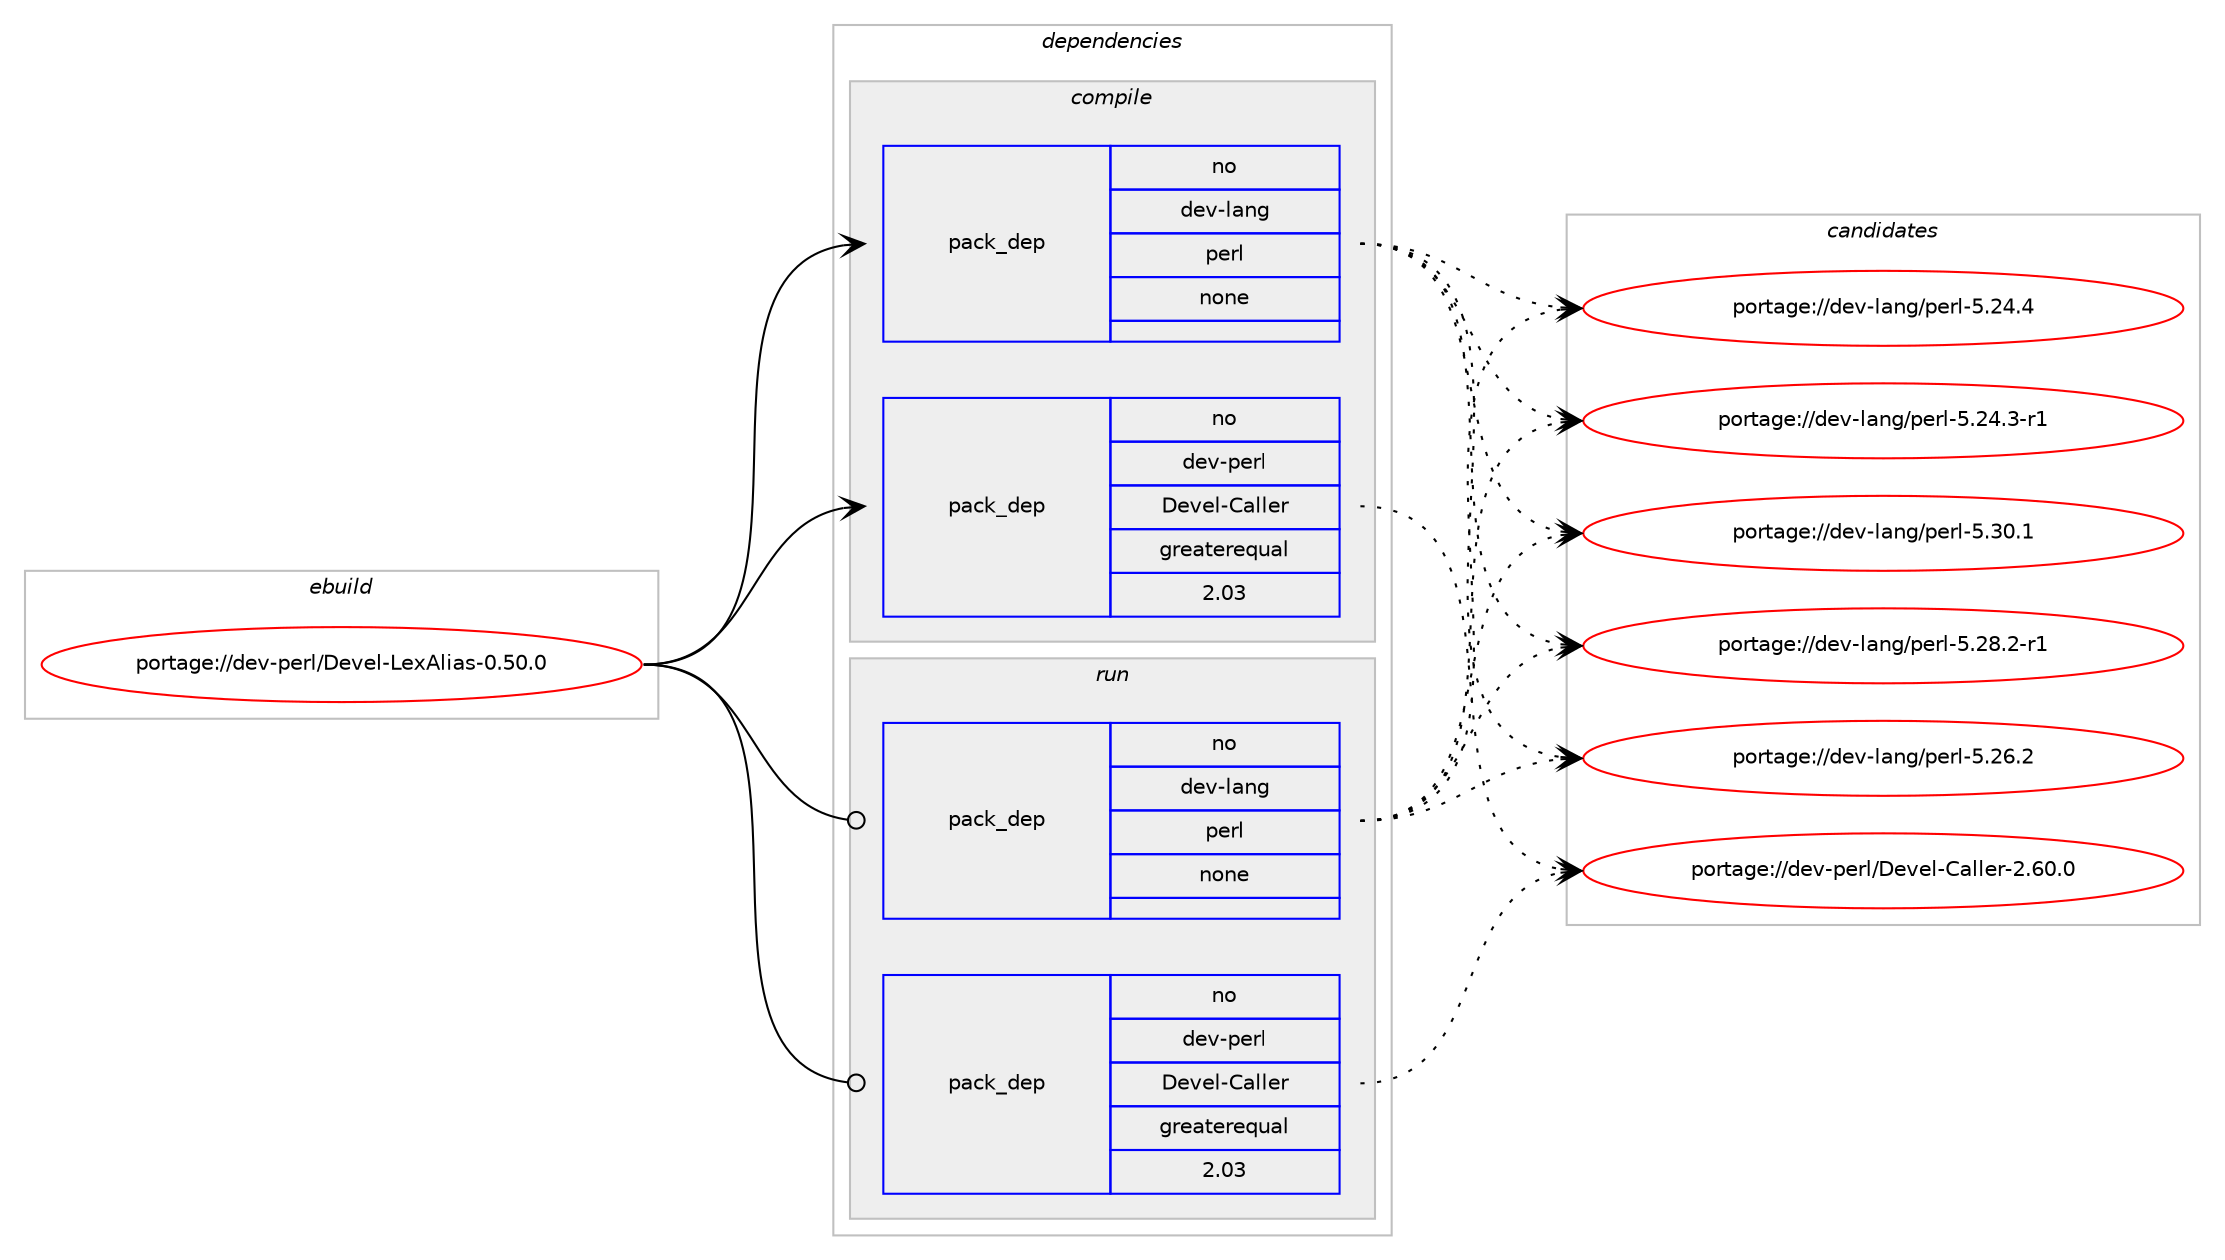 digraph prolog {

# *************
# Graph options
# *************

newrank=true;
concentrate=true;
compound=true;
graph [rankdir=LR,fontname=Helvetica,fontsize=10,ranksep=1.5];#, ranksep=2.5, nodesep=0.2];
edge  [arrowhead=vee];
node  [fontname=Helvetica,fontsize=10];

# **********
# The ebuild
# **********

subgraph cluster_leftcol {
color=gray;
label=<<i>ebuild</i>>;
id [label="portage://dev-perl/Devel-LexAlias-0.50.0", color=red, width=4, href="../dev-perl/Devel-LexAlias-0.50.0.svg"];
}

# ****************
# The dependencies
# ****************

subgraph cluster_midcol {
color=gray;
label=<<i>dependencies</i>>;
subgraph cluster_compile {
fillcolor="#eeeeee";
style=filled;
label=<<i>compile</i>>;
subgraph pack368422 {
dependency495890 [label=<<TABLE BORDER="0" CELLBORDER="1" CELLSPACING="0" CELLPADDING="4" WIDTH="220"><TR><TD ROWSPAN="6" CELLPADDING="30">pack_dep</TD></TR><TR><TD WIDTH="110">no</TD></TR><TR><TD>dev-lang</TD></TR><TR><TD>perl</TD></TR><TR><TD>none</TD></TR><TR><TD></TD></TR></TABLE>>, shape=none, color=blue];
}
id:e -> dependency495890:w [weight=20,style="solid",arrowhead="vee"];
subgraph pack368423 {
dependency495891 [label=<<TABLE BORDER="0" CELLBORDER="1" CELLSPACING="0" CELLPADDING="4" WIDTH="220"><TR><TD ROWSPAN="6" CELLPADDING="30">pack_dep</TD></TR><TR><TD WIDTH="110">no</TD></TR><TR><TD>dev-perl</TD></TR><TR><TD>Devel-Caller</TD></TR><TR><TD>greaterequal</TD></TR><TR><TD>2.03</TD></TR></TABLE>>, shape=none, color=blue];
}
id:e -> dependency495891:w [weight=20,style="solid",arrowhead="vee"];
}
subgraph cluster_compileandrun {
fillcolor="#eeeeee";
style=filled;
label=<<i>compile and run</i>>;
}
subgraph cluster_run {
fillcolor="#eeeeee";
style=filled;
label=<<i>run</i>>;
subgraph pack368424 {
dependency495892 [label=<<TABLE BORDER="0" CELLBORDER="1" CELLSPACING="0" CELLPADDING="4" WIDTH="220"><TR><TD ROWSPAN="6" CELLPADDING="30">pack_dep</TD></TR><TR><TD WIDTH="110">no</TD></TR><TR><TD>dev-lang</TD></TR><TR><TD>perl</TD></TR><TR><TD>none</TD></TR><TR><TD></TD></TR></TABLE>>, shape=none, color=blue];
}
id:e -> dependency495892:w [weight=20,style="solid",arrowhead="odot"];
subgraph pack368425 {
dependency495893 [label=<<TABLE BORDER="0" CELLBORDER="1" CELLSPACING="0" CELLPADDING="4" WIDTH="220"><TR><TD ROWSPAN="6" CELLPADDING="30">pack_dep</TD></TR><TR><TD WIDTH="110">no</TD></TR><TR><TD>dev-perl</TD></TR><TR><TD>Devel-Caller</TD></TR><TR><TD>greaterequal</TD></TR><TR><TD>2.03</TD></TR></TABLE>>, shape=none, color=blue];
}
id:e -> dependency495893:w [weight=20,style="solid",arrowhead="odot"];
}
}

# **************
# The candidates
# **************

subgraph cluster_choices {
rank=same;
color=gray;
label=<<i>candidates</i>>;

subgraph choice368422 {
color=black;
nodesep=1;
choice10010111845108971101034711210111410845534651484649 [label="portage://dev-lang/perl-5.30.1", color=red, width=4,href="../dev-lang/perl-5.30.1.svg"];
choice100101118451089711010347112101114108455346505646504511449 [label="portage://dev-lang/perl-5.28.2-r1", color=red, width=4,href="../dev-lang/perl-5.28.2-r1.svg"];
choice10010111845108971101034711210111410845534650544650 [label="portage://dev-lang/perl-5.26.2", color=red, width=4,href="../dev-lang/perl-5.26.2.svg"];
choice10010111845108971101034711210111410845534650524652 [label="portage://dev-lang/perl-5.24.4", color=red, width=4,href="../dev-lang/perl-5.24.4.svg"];
choice100101118451089711010347112101114108455346505246514511449 [label="portage://dev-lang/perl-5.24.3-r1", color=red, width=4,href="../dev-lang/perl-5.24.3-r1.svg"];
dependency495890:e -> choice10010111845108971101034711210111410845534651484649:w [style=dotted,weight="100"];
dependency495890:e -> choice100101118451089711010347112101114108455346505646504511449:w [style=dotted,weight="100"];
dependency495890:e -> choice10010111845108971101034711210111410845534650544650:w [style=dotted,weight="100"];
dependency495890:e -> choice10010111845108971101034711210111410845534650524652:w [style=dotted,weight="100"];
dependency495890:e -> choice100101118451089711010347112101114108455346505246514511449:w [style=dotted,weight="100"];
}
subgraph choice368423 {
color=black;
nodesep=1;
choice10010111845112101114108476810111810110845679710810810111445504654484648 [label="portage://dev-perl/Devel-Caller-2.60.0", color=red, width=4,href="../dev-perl/Devel-Caller-2.60.0.svg"];
dependency495891:e -> choice10010111845112101114108476810111810110845679710810810111445504654484648:w [style=dotted,weight="100"];
}
subgraph choice368424 {
color=black;
nodesep=1;
choice10010111845108971101034711210111410845534651484649 [label="portage://dev-lang/perl-5.30.1", color=red, width=4,href="../dev-lang/perl-5.30.1.svg"];
choice100101118451089711010347112101114108455346505646504511449 [label="portage://dev-lang/perl-5.28.2-r1", color=red, width=4,href="../dev-lang/perl-5.28.2-r1.svg"];
choice10010111845108971101034711210111410845534650544650 [label="portage://dev-lang/perl-5.26.2", color=red, width=4,href="../dev-lang/perl-5.26.2.svg"];
choice10010111845108971101034711210111410845534650524652 [label="portage://dev-lang/perl-5.24.4", color=red, width=4,href="../dev-lang/perl-5.24.4.svg"];
choice100101118451089711010347112101114108455346505246514511449 [label="portage://dev-lang/perl-5.24.3-r1", color=red, width=4,href="../dev-lang/perl-5.24.3-r1.svg"];
dependency495892:e -> choice10010111845108971101034711210111410845534651484649:w [style=dotted,weight="100"];
dependency495892:e -> choice100101118451089711010347112101114108455346505646504511449:w [style=dotted,weight="100"];
dependency495892:e -> choice10010111845108971101034711210111410845534650544650:w [style=dotted,weight="100"];
dependency495892:e -> choice10010111845108971101034711210111410845534650524652:w [style=dotted,weight="100"];
dependency495892:e -> choice100101118451089711010347112101114108455346505246514511449:w [style=dotted,weight="100"];
}
subgraph choice368425 {
color=black;
nodesep=1;
choice10010111845112101114108476810111810110845679710810810111445504654484648 [label="portage://dev-perl/Devel-Caller-2.60.0", color=red, width=4,href="../dev-perl/Devel-Caller-2.60.0.svg"];
dependency495893:e -> choice10010111845112101114108476810111810110845679710810810111445504654484648:w [style=dotted,weight="100"];
}
}

}
